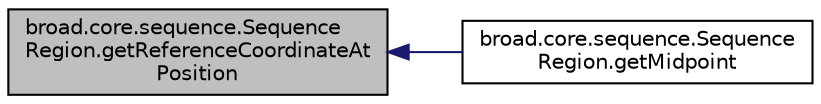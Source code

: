 digraph "broad.core.sequence.SequenceRegion.getReferenceCoordinateAtPosition"
{
  edge [fontname="Helvetica",fontsize="10",labelfontname="Helvetica",labelfontsize="10"];
  node [fontname="Helvetica",fontsize="10",shape=record];
  rankdir="LR";
  Node1 [label="broad.core.sequence.Sequence\lRegion.getReferenceCoordinateAt\lPosition",height=0.2,width=0.4,color="black", fillcolor="grey75", style="filled" fontcolor="black"];
  Node1 -> Node2 [dir="back",color="midnightblue",fontsize="10",style="solid",fontname="Helvetica"];
  Node2 [label="broad.core.sequence.Sequence\lRegion.getMidpoint",height=0.2,width=0.4,color="black", fillcolor="white", style="filled",URL="$classbroad_1_1core_1_1sequence_1_1_sequence_region.html#a2349bf9ffd84ef978ecc06e0db1804d4"];
}
